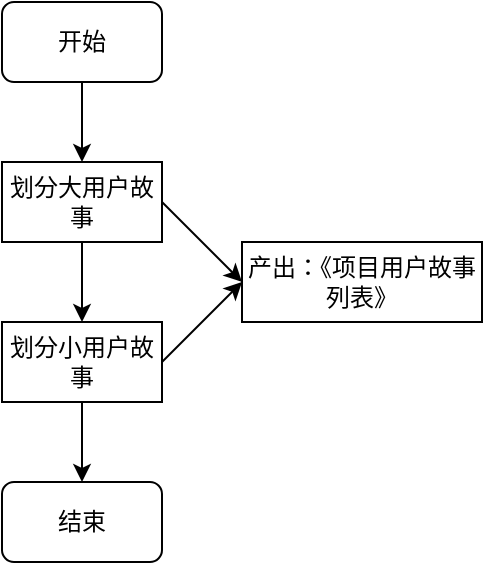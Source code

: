<mxfile version="20.6.2" type="device"><diagram id="EjYTVxf_RU4E9vj_hUJ_" name="第 1 页"><mxGraphModel dx="1278" dy="619" grid="1" gridSize="10" guides="1" tooltips="1" connect="1" arrows="1" fold="1" page="1" pageScale="1" pageWidth="827" pageHeight="1169" math="0" shadow="0"><root><mxCell id="0"/><mxCell id="1" parent="0"/><mxCell id="acK1OO85JmnqBWM3htr0-6" value="" style="edgeStyle=orthogonalEdgeStyle;rounded=0;orthogonalLoop=1;jettySize=auto;html=1;" edge="1" parent="1" source="acK1OO85JmnqBWM3htr0-1" target="acK1OO85JmnqBWM3htr0-2"><mxGeometry relative="1" as="geometry"/></mxCell><mxCell id="acK1OO85JmnqBWM3htr0-1" value="开始" style="rounded=1;whiteSpace=wrap;html=1;" vertex="1" parent="1"><mxGeometry x="320" y="40" width="80" height="40" as="geometry"/></mxCell><mxCell id="acK1OO85JmnqBWM3htr0-7" value="" style="edgeStyle=orthogonalEdgeStyle;rounded=0;orthogonalLoop=1;jettySize=auto;html=1;" edge="1" parent="1" source="acK1OO85JmnqBWM3htr0-2" target="acK1OO85JmnqBWM3htr0-3"><mxGeometry relative="1" as="geometry"/></mxCell><mxCell id="acK1OO85JmnqBWM3htr0-2" value="划分大用户故事" style="rounded=0;whiteSpace=wrap;html=1;" vertex="1" parent="1"><mxGeometry x="320" y="120" width="80" height="40" as="geometry"/></mxCell><mxCell id="acK1OO85JmnqBWM3htr0-8" value="" style="edgeStyle=orthogonalEdgeStyle;rounded=0;orthogonalLoop=1;jettySize=auto;html=1;" edge="1" parent="1" source="acK1OO85JmnqBWM3htr0-3" target="acK1OO85JmnqBWM3htr0-4"><mxGeometry relative="1" as="geometry"/></mxCell><mxCell id="acK1OO85JmnqBWM3htr0-3" value="划分小用户故事" style="rounded=0;whiteSpace=wrap;html=1;" vertex="1" parent="1"><mxGeometry x="320" y="200" width="80" height="40" as="geometry"/></mxCell><mxCell id="acK1OO85JmnqBWM3htr0-4" value="结束" style="rounded=1;whiteSpace=wrap;html=1;" vertex="1" parent="1"><mxGeometry x="320" y="280" width="80" height="40" as="geometry"/></mxCell><mxCell id="acK1OO85JmnqBWM3htr0-5" value="产出：《项目用户故事列表》" style="rounded=0;whiteSpace=wrap;html=1;" vertex="1" parent="1"><mxGeometry x="440" y="160" width="120" height="40" as="geometry"/></mxCell><mxCell id="acK1OO85JmnqBWM3htr0-9" value="" style="endArrow=classic;html=1;rounded=0;exitX=1;exitY=0.5;exitDx=0;exitDy=0;entryX=0;entryY=0.5;entryDx=0;entryDy=0;" edge="1" parent="1" source="acK1OO85JmnqBWM3htr0-2" target="acK1OO85JmnqBWM3htr0-5"><mxGeometry width="50" height="50" relative="1" as="geometry"><mxPoint x="390" y="330" as="sourcePoint"/><mxPoint x="440" y="280" as="targetPoint"/></mxGeometry></mxCell><mxCell id="acK1OO85JmnqBWM3htr0-10" value="" style="endArrow=classic;html=1;rounded=0;exitX=1;exitY=0.5;exitDx=0;exitDy=0;entryX=0;entryY=0.5;entryDx=0;entryDy=0;" edge="1" parent="1" source="acK1OO85JmnqBWM3htr0-3" target="acK1OO85JmnqBWM3htr0-5"><mxGeometry width="50" height="50" relative="1" as="geometry"><mxPoint x="390" y="330" as="sourcePoint"/><mxPoint x="440" y="280" as="targetPoint"/></mxGeometry></mxCell></root></mxGraphModel></diagram></mxfile>